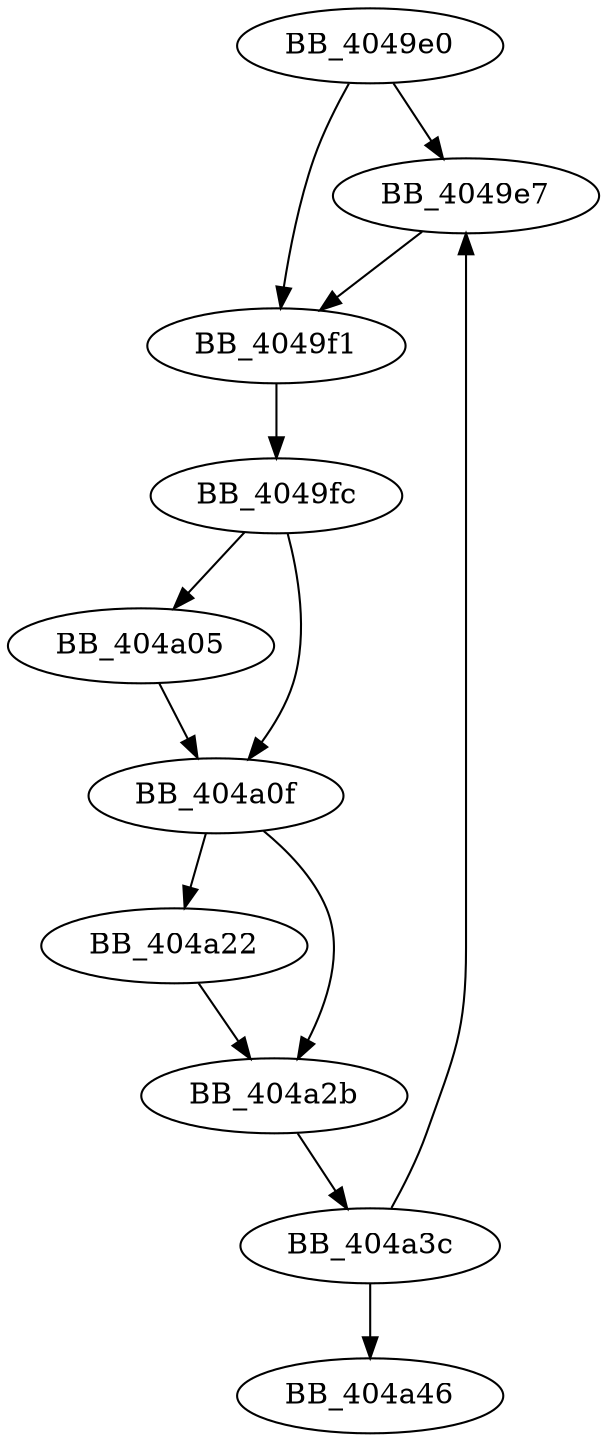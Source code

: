 DiGraph sub_4049E0{
BB_4049e0->BB_4049e7
BB_4049e0->BB_4049f1
BB_4049e7->BB_4049f1
BB_4049f1->BB_4049fc
BB_4049fc->BB_404a05
BB_4049fc->BB_404a0f
BB_404a05->BB_404a0f
BB_404a0f->BB_404a22
BB_404a0f->BB_404a2b
BB_404a22->BB_404a2b
BB_404a2b->BB_404a3c
BB_404a3c->BB_4049e7
BB_404a3c->BB_404a46
}
